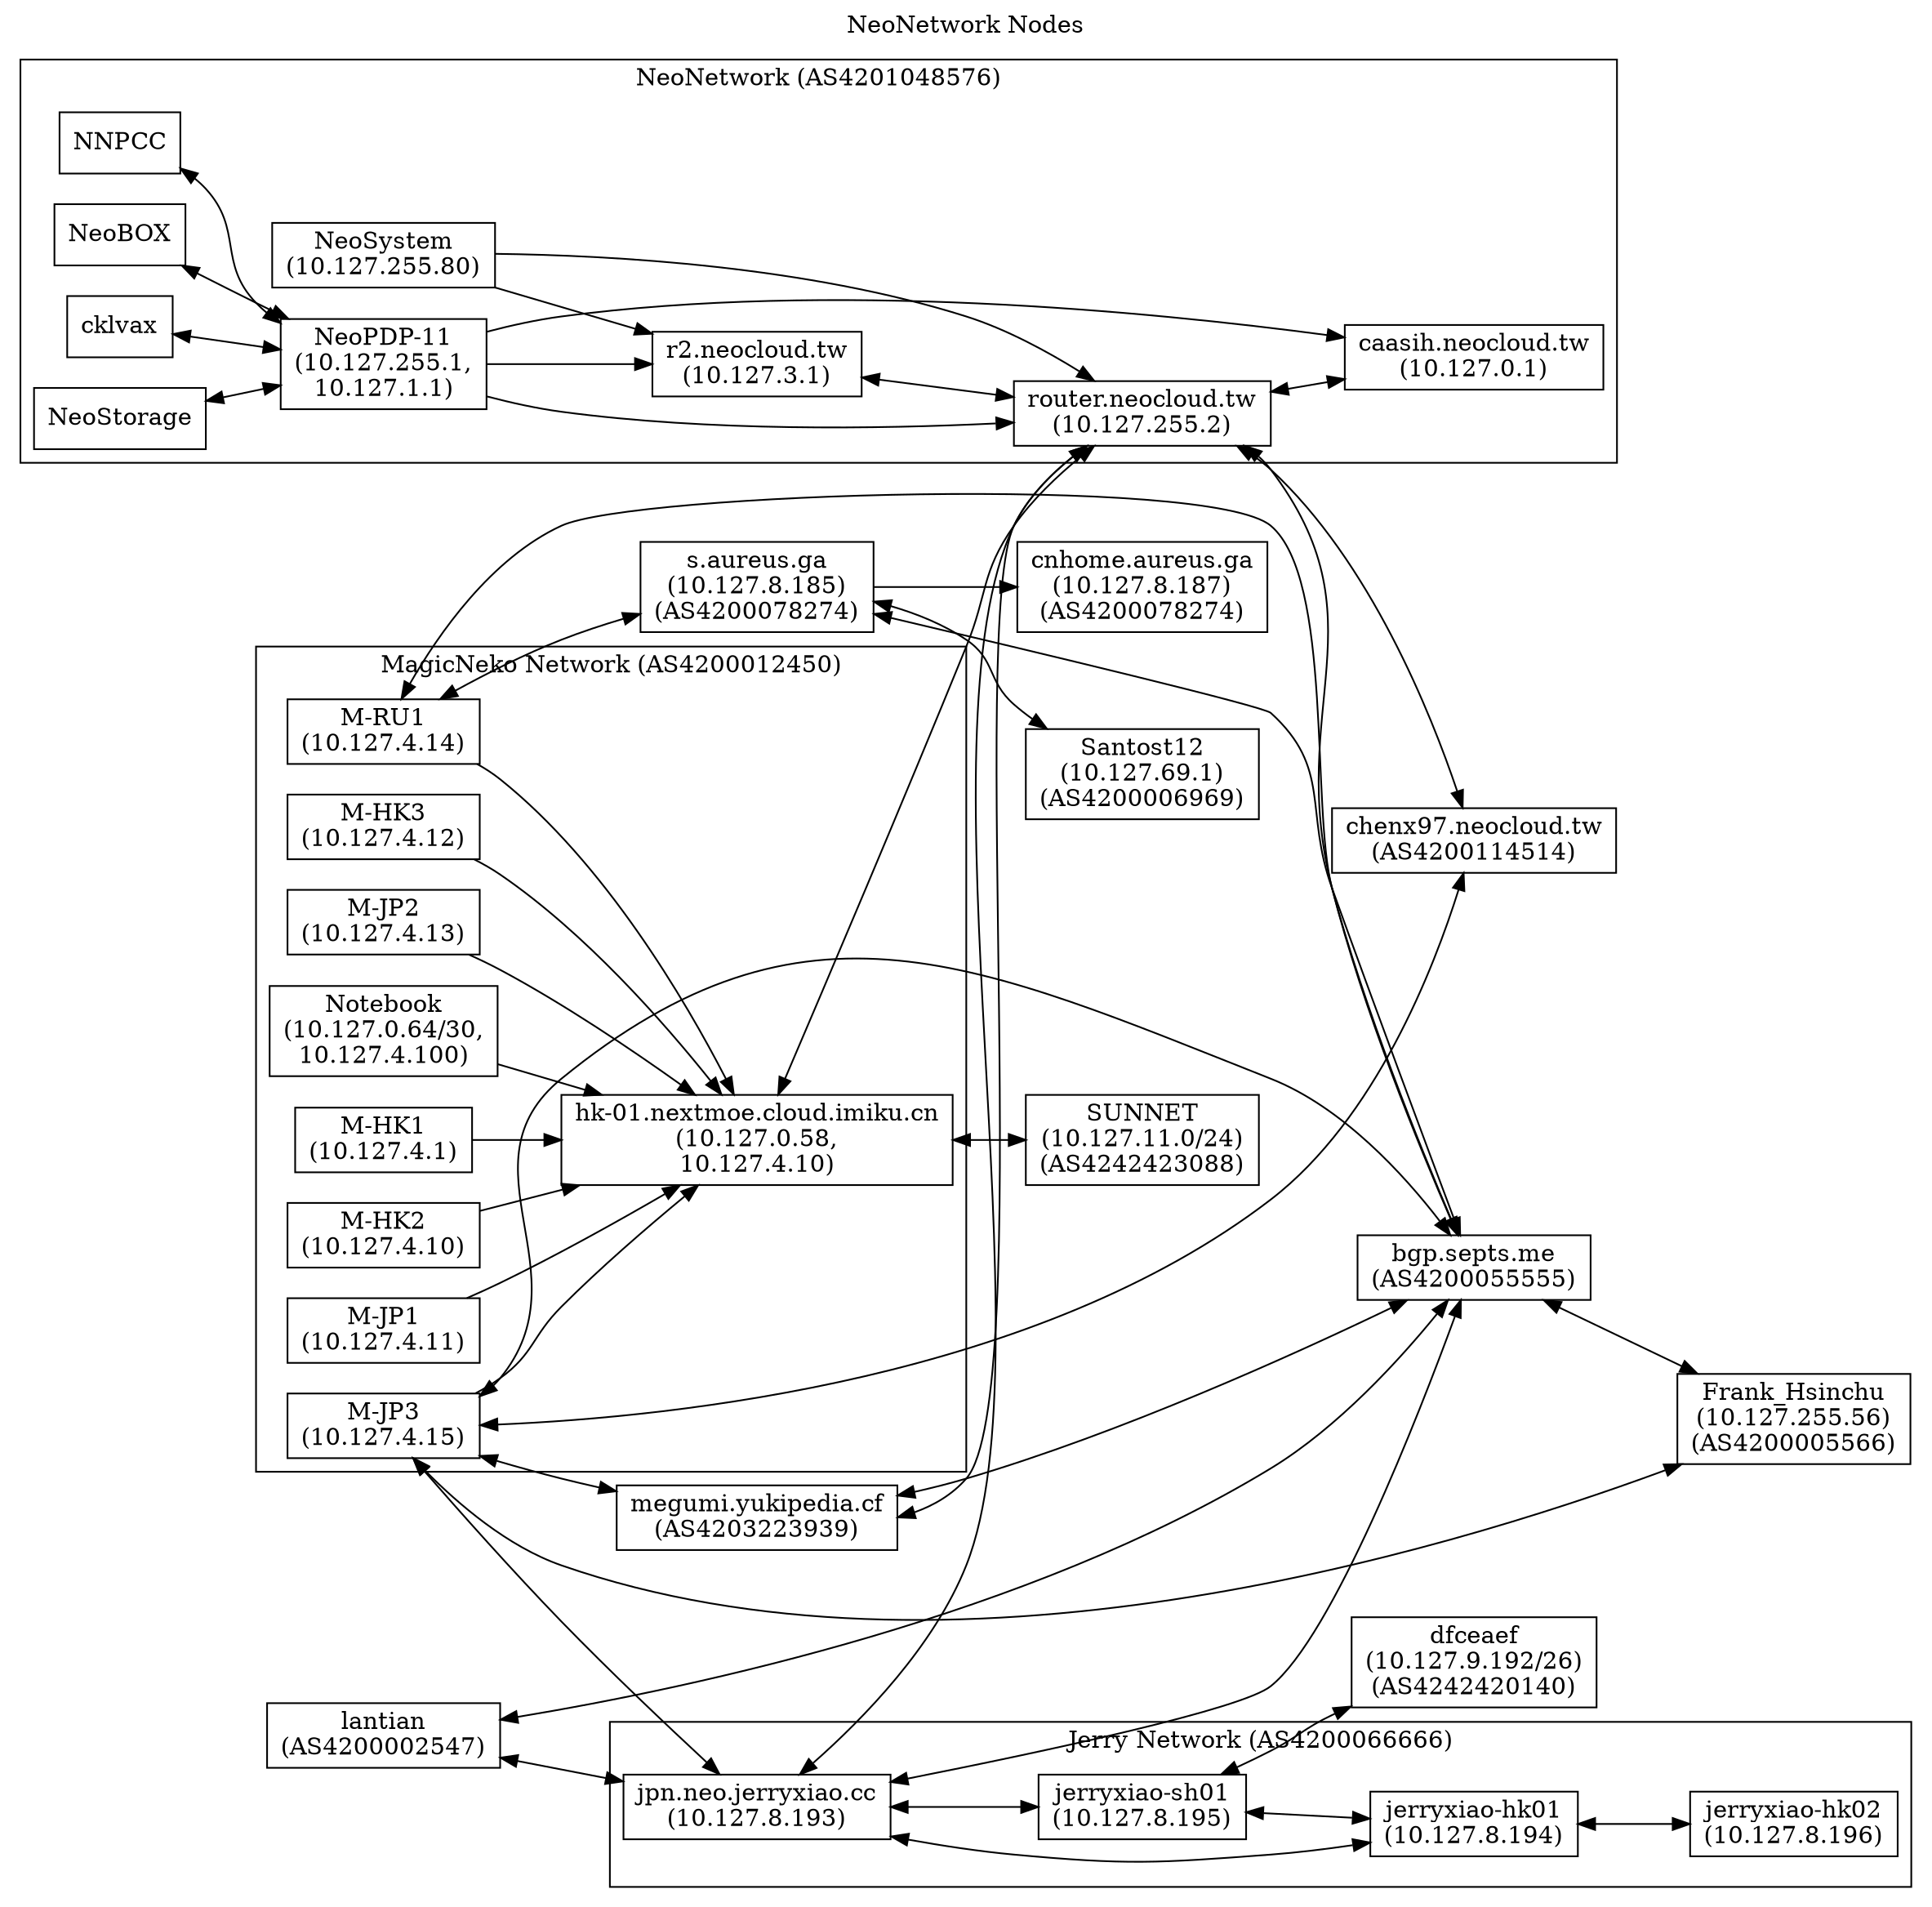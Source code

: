 digraph "NeoNetwork Nodes"
{
	label="NeoNetwork Nodes";
	labelloc="t";
	rankdir=LR;
	node [shape=box]
	c [label="caasih.neocloud.tw\n(10.127.0.1)"]
	ucbvax [label="router.neocloud.tw\n(10.127.255.2)"]
	np11 [label="NeoPDP-11\n(10.127.255.1,\n10.127.1.1)"]
	ns [label="NeoSystem\n(10.127.255.80)"]
	megumiLHS [label="megumi.yukipedia.cf\n(AS4203223939)"]
	pan [label="r2.neocloud.tw\n(10.127.3.1)"]
	icecat_Explosion [label="hk-01.nextmoe.cloud.imiku.cn\n(10.127.0.58,\n10.127.4.10)"]
	icecat_Notebook [label="Notebook\n(10.127.0.64/30,\n10.127.4.100)"]
	magicneko_HK01 [label="M-HK1\n(10.127.4.1)"]
	magicneko_HK02 [label="M-HK2\n(10.127.4.10)"]
	magicneko_JP01 [label="M-JP1\n(10.127.4.11)"]
	magicneko_HK03 [label="M-HK3\n(10.127.4.12)"]
	magicneko_JP02 [label="M-JP2\n(10.127.4.13)"]
	magicneko_RU01 [label="M-RU1\n(10.127.4.14)"]
	magicneko_JP03 [label="M-JP3\n(10.127.4.15)"]
	staph [label="s.aureus.ga\n(10.127.8.185)\n(AS4200078274)"]
	staph_CN [label="cnhome.aureus.ga\n(10.127.8.187)\n(AS4200078274)"]
	chenx97 [label="chenx97.neocloud.tw\n(AS4200114514)"]
	JerryXiao [label="jpn.neo.jerryxiao.cc\n(10.127.8.193)"]
	JerryXiao_SH01 [label="jerryxiao-sh01\n(10.127.8.195)"]
	JerryXiao_HK01 [label="jerryxiao-hk01\n(10.127.8.194)"]
	JerryXiao_HK02 [label="jerryxiao-hk02\n(10.127.8.196)"]
	septs [label="bgp.septs.me\n(AS4200055555)"]
	lantian [label="lantian\n(AS4200002547)"]
	dfceaef [label="dfceaef\n(10.127.9.192/26)\n(AS4242420140)"]
	SUNNET [label="SUNNET\n(10.127.11.0/24)\n(AS4242423088)"]
	santost12 [label="Santost12\n(10.127.69.1)\n(AS4200006969)"]
	frank_hsinchu [label="Frank_Hsinchu\n(10.127.255.56)\n(AS4200005566)"]
	subgraph cluster_AS4201048576
	{
		label = "NeoNetwork (AS4201048576)";

		NNPCC -> np11 [dir=both]
		NeoBOX -> np11 [dir=both]
		cklvax -> np11 [dir=both]
		NeoStorage -> np11 [dir=both]
		np11 -> ucbvax
		np11 -> pan
		np11 -> c
		ucbvax -> c [dir=both]
		ns -> ucbvax
		ns -> pan
		pan -> ucbvax [dir=both]
	}

	megumiLHS -> ucbvax [dir=both]
	icecat_Explosion -> ucbvax [dir=both]
	staph -> staph_CN
	ucbvax -> chenx97 [dir=both]

	subgraph cluster_AS4200012450
	{
		label="MagicNeko Network (AS4200012450)";

		magicneko_HK01-> icecat_Explosion
		magicneko_HK02-> icecat_Explosion
		magicneko_JP01 -> icecat_Explosion
		magicneko_HK03 -> icecat_Explosion
		magicneko_JP02 -> icecat_Explosion
		magicneko_RU01 -> icecat_Explosion
		magicneko_JP03 -> icecat_Explosion
		icecat_Notebook -> icecat_Explosion
	}

	subgraph cluster_AS4200066666
	{
		label="Jerry Network (AS4200066666)";

		JerryXiao -> JerryXiao_SH01 [dir=both]
		JerryXiao -> JerryXiao_HK01 [dir=both]
		JerryXiao_SH01 -> JerryXiao_HK01 [dir=both]
		JerryXiao_HK01 -> JerryXiao_HK02 [dir=both]
	}

	JerryXiao -> ucbvax [dir=both]
	JerryXiao -> septs [dir=both]
	JerryXiao_SH01 -> dfceaef [dir=both]
	magicneko_JP03 -> JerryXiao [dir=both]
	lantian -> septs [dir=both]
	lantian -> JerryXiao [dir=both]
	magicneko_JP03 -> septs [dir=both]
	staph -> septs [dir=both]
	ucbvax -> septs [dir=both]
	magicneko_JP03 -> chenx97 [dir=both]
	magicneko_RU01 -> staph [dir=both]
	megumiLHS -> septs [dir=both]
	icecat_Explosion -> SUNNET [dir=both]
	staph -> santost12 [dir=both]
	magicneko_RU01 -> septs [dir=both]
	magicneko_JP03 -> megumiLHS [dir=both]
    magicneko_JP03 -> frank_hsinchu [dir=both]
	septs	->	frank_hsinchu	[dir=both]
}
